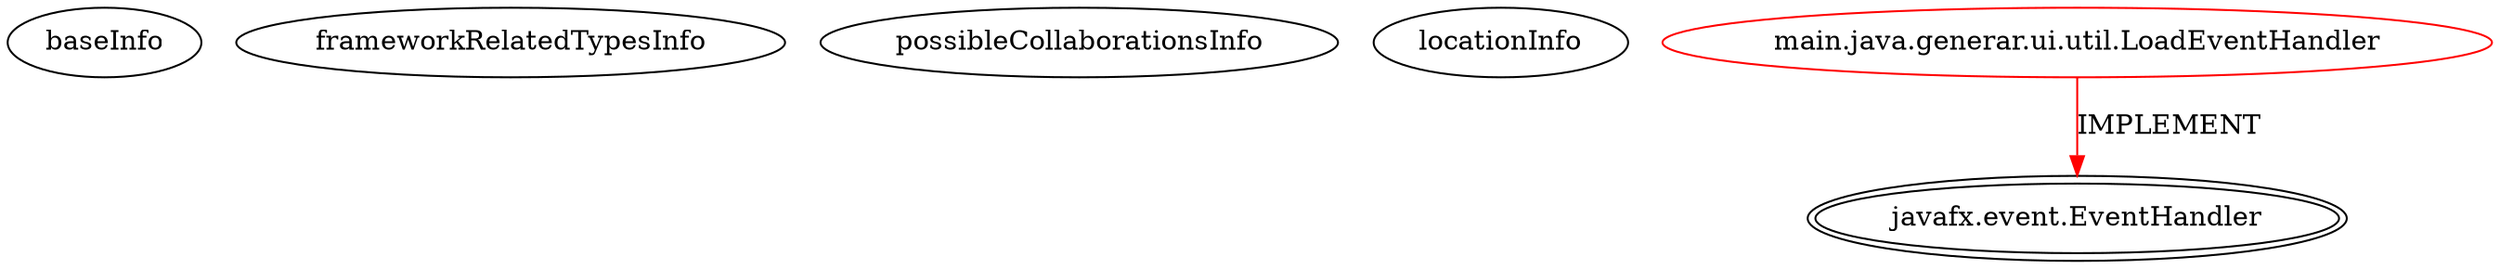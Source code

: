 digraph {
baseInfo[graphId=3864,category="extension_graph",isAnonymous=false,possibleRelation=false]
frameworkRelatedTypesInfo[0="javafx.event.EventHandler"]
possibleCollaborationsInfo[]
locationInfo[projectName="pedrodonte-genjeefx",filePath="/pedrodonte-genjeefx/genjeefx-master/GenJeeFx/src/main/java/generar/ui/util/LoadEventHandler.java",contextSignature="LoadEventHandler",graphId="3864"]
0[label="main.java.generar.ui.util.LoadEventHandler",vertexType="ROOT_CLIENT_CLASS_DECLARATION",isFrameworkType=false,color=red]
1[label="javafx.event.EventHandler",vertexType="FRAMEWORK_INTERFACE_TYPE",isFrameworkType=true,peripheries=2]
0->1[label="IMPLEMENT",color=red]
}
